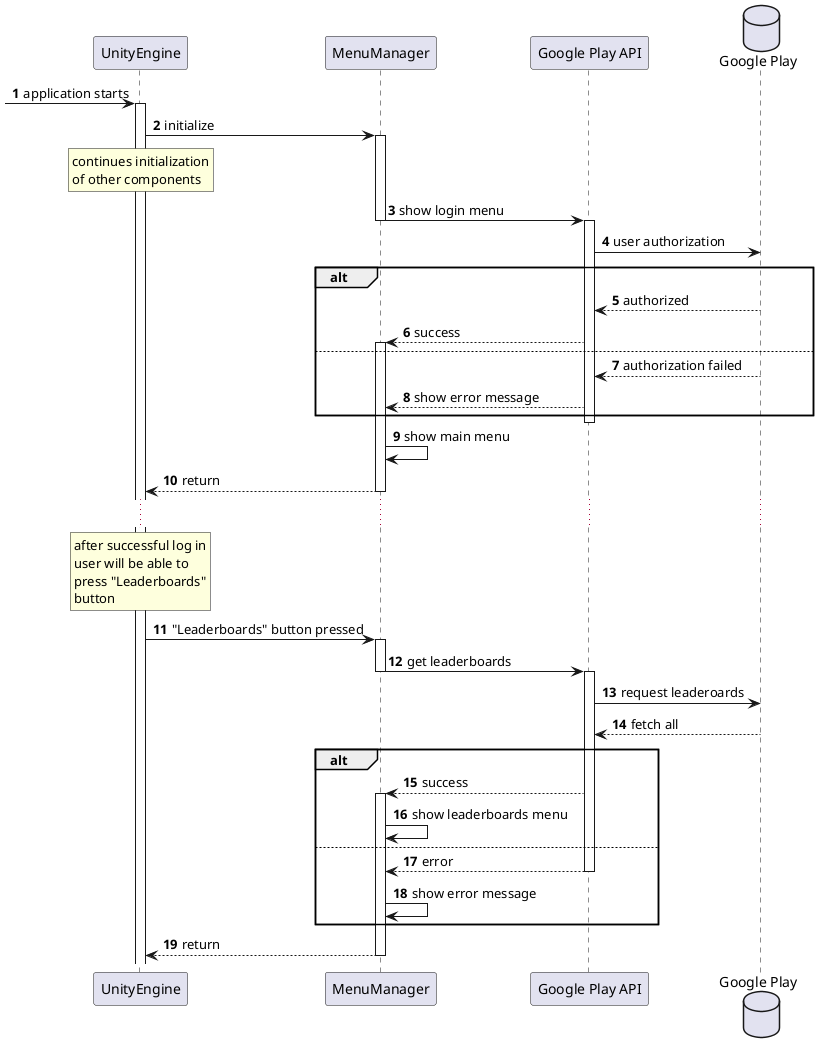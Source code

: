 @startuml
'https://plantuml.com/sequence-diagram

autonumber

?-> UnityEngine ++: application starts

UnityEngine -> MenuManager ++: initialize
rnote over UnityEngine: continues initialization\nof other components
MenuManager -> "Google Play API" --++: show login menu
database "Google Play"
"Google Play API" -> "Google Play": user authorization

group alt
    "Google Play" --> "Google Play API": authorized
    "Google Play API" --> MenuManager  : success
    activate MenuManager
    else
    "Google Play" --> "Google Play API" : authorization failed
    "Google Play API" --> MenuManager  : show error message
end
deactivate "Google Play API"
MenuManager -> MenuManager: show main menu
MenuManager --> UnityEngine --: return

...

rnote over UnityEngine: after successful log in\nuser will be able to\npress "Leaderboards"\nbutton

UnityEngine -> MenuManager++: "Leaderboards" button pressed
MenuManager -> "Google Play API" --++: get leaderboards
"Google Play API" -> "Google Play": request leaderoards
"Google Play" --> "Google Play API": fetch all
group alt
    "Google Play API" --> MenuManager  :success
    activate MenuManager
    MenuManager -> MenuManager: show leaderboards menu
    else
    "Google Play API" --> MenuManager  :error
    deactivate "Google Play API"
    MenuManager -> MenuManager : show error message

end
    MenuManager --> UnityEngine --: return





@enduml

